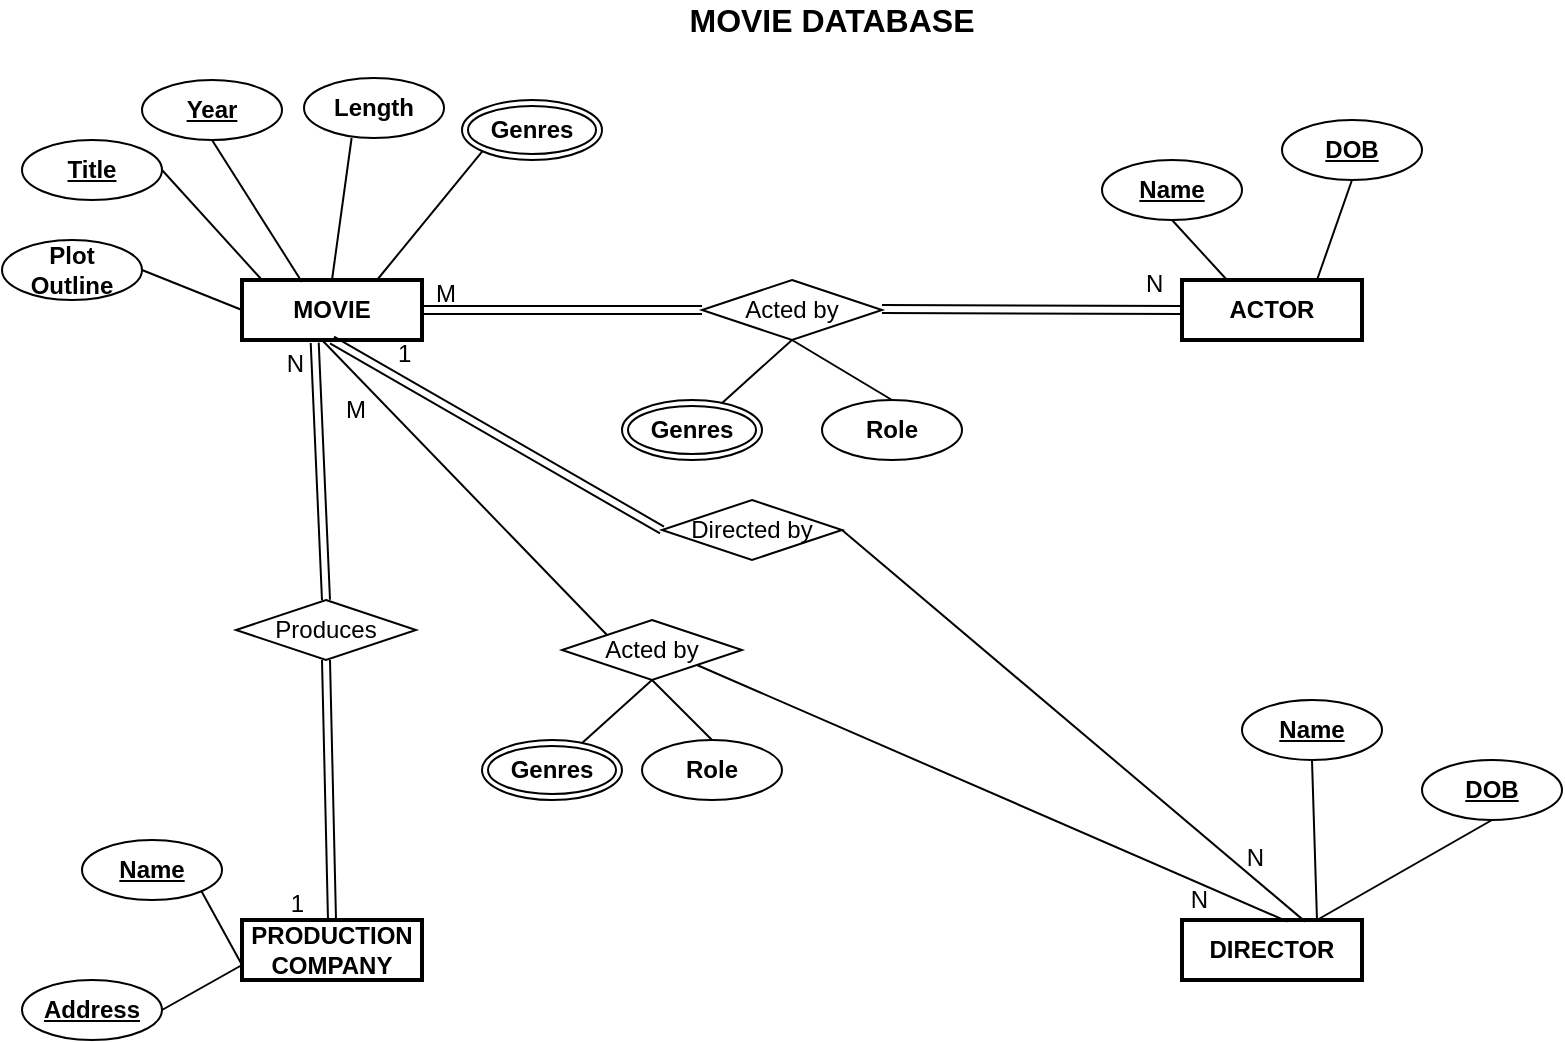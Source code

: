 <mxfile version="14.4.3" type="github">
  <diagram id="Z0x2t-ABKoLhqLF_gDPw" name="Page-1">
    <mxGraphModel dx="1278" dy="1725" grid="1" gridSize="10" guides="1" tooltips="1" connect="1" arrows="1" fold="1" page="1" pageScale="1" pageWidth="827" pageHeight="1169" math="0" shadow="0">
      <root>
        <mxCell id="0" />
        <mxCell id="1" parent="0" />
        <mxCell id="oCjEifJK1wwtSCwdsAz2-1" value="MOVIE" style="whiteSpace=wrap;html=1;align=center;fontStyle=1;strokeWidth=2;" parent="1" vertex="1">
          <mxGeometry x="120" y="130" width="90" height="30" as="geometry" />
        </mxCell>
        <mxCell id="oCjEifJK1wwtSCwdsAz2-2" value="PRODUCTION&lt;br&gt;COMPANY" style="whiteSpace=wrap;html=1;align=center;fontStyle=1;strokeWidth=2;" parent="1" vertex="1">
          <mxGeometry x="120" y="450" width="90" height="30" as="geometry" />
        </mxCell>
        <mxCell id="oCjEifJK1wwtSCwdsAz2-3" value="DIRECTOR" style="whiteSpace=wrap;html=1;align=center;fontStyle=1;strokeWidth=2;" parent="1" vertex="1">
          <mxGeometry x="590" y="450" width="90" height="30" as="geometry" />
        </mxCell>
        <mxCell id="oCjEifJK1wwtSCwdsAz2-4" value="ACTOR" style="whiteSpace=wrap;html=1;align=center;fontStyle=1;strokeWidth=2;" parent="1" vertex="1">
          <mxGeometry x="590" y="130" width="90" height="30" as="geometry" />
        </mxCell>
        <mxCell id="oCjEifJK1wwtSCwdsAz2-5" value="Title" style="ellipse;whiteSpace=wrap;html=1;align=center;fontStyle=5" parent="1" vertex="1">
          <mxGeometry x="10" y="60" width="70" height="30" as="geometry" />
        </mxCell>
        <mxCell id="oCjEifJK1wwtSCwdsAz2-6" value="Year" style="ellipse;whiteSpace=wrap;html=1;align=center;fontStyle=5" parent="1" vertex="1">
          <mxGeometry x="70" y="30" width="70" height="30" as="geometry" />
        </mxCell>
        <mxCell id="oCjEifJK1wwtSCwdsAz2-7" value="Length" style="ellipse;whiteSpace=wrap;html=1;align=center;fontStyle=1" parent="1" vertex="1">
          <mxGeometry x="151" y="29" width="70" height="30" as="geometry" />
        </mxCell>
        <mxCell id="oCjEifJK1wwtSCwdsAz2-9" value="Plot&lt;br&gt;Outline" style="ellipse;whiteSpace=wrap;html=1;align=center;fontStyle=1" parent="1" vertex="1">
          <mxGeometry y="110" width="70" height="30" as="geometry" />
        </mxCell>
        <mxCell id="oCjEifJK1wwtSCwdsAz2-11" value="Name" style="ellipse;whiteSpace=wrap;html=1;align=center;fontStyle=5" parent="1" vertex="1">
          <mxGeometry x="550" y="70" width="70" height="30" as="geometry" />
        </mxCell>
        <mxCell id="oCjEifJK1wwtSCwdsAz2-12" value="DOB" style="ellipse;whiteSpace=wrap;html=1;align=center;fontStyle=5" parent="1" vertex="1">
          <mxGeometry x="640" y="50" width="70" height="30" as="geometry" />
        </mxCell>
        <mxCell id="oCjEifJK1wwtSCwdsAz2-13" value="Role" style="ellipse;whiteSpace=wrap;html=1;align=center;fontStyle=1" parent="1" vertex="1">
          <mxGeometry x="410" y="190" width="70" height="30" as="geometry" />
        </mxCell>
        <mxCell id="oCjEifJK1wwtSCwdsAz2-14" value="Name" style="ellipse;whiteSpace=wrap;html=1;align=center;fontStyle=5" parent="1" vertex="1">
          <mxGeometry x="620" y="340" width="70" height="30" as="geometry" />
        </mxCell>
        <mxCell id="oCjEifJK1wwtSCwdsAz2-15" value="DOB" style="ellipse;whiteSpace=wrap;html=1;align=center;fontStyle=5" parent="1" vertex="1">
          <mxGeometry x="710" y="370" width="70" height="30" as="geometry" />
        </mxCell>
        <mxCell id="oCjEifJK1wwtSCwdsAz2-16" value="Name" style="ellipse;whiteSpace=wrap;html=1;align=center;fontStyle=5" parent="1" vertex="1">
          <mxGeometry x="40" y="410" width="70" height="30" as="geometry" />
        </mxCell>
        <mxCell id="oCjEifJK1wwtSCwdsAz2-17" value="Address" style="ellipse;whiteSpace=wrap;html=1;align=center;fontStyle=5" parent="1" vertex="1">
          <mxGeometry x="10" y="480" width="70" height="30" as="geometry" />
        </mxCell>
        <mxCell id="oCjEifJK1wwtSCwdsAz2-18" value="Acted by" style="shape=rhombus;perimeter=rhombusPerimeter;whiteSpace=wrap;html=1;align=center;" parent="1" vertex="1">
          <mxGeometry x="350" y="130" width="90" height="30" as="geometry" />
        </mxCell>
        <mxCell id="oCjEifJK1wwtSCwdsAz2-19" value="Directed by" style="shape=rhombus;perimeter=rhombusPerimeter;whiteSpace=wrap;html=1;align=center;" parent="1" vertex="1">
          <mxGeometry x="330" y="240" width="90" height="30" as="geometry" />
        </mxCell>
        <mxCell id="oCjEifJK1wwtSCwdsAz2-20" value="" style="endArrow=none;html=1;rounded=0;exitX=0;exitY=0.5;exitDx=0;exitDy=0;entryX=1;entryY=0.5;entryDx=0;entryDy=0;" parent="1" source="oCjEifJK1wwtSCwdsAz2-1" target="oCjEifJK1wwtSCwdsAz2-9" edge="1">
          <mxGeometry relative="1" as="geometry">
            <mxPoint x="330" y="280" as="sourcePoint" />
            <mxPoint x="490" y="280" as="targetPoint" />
          </mxGeometry>
        </mxCell>
        <mxCell id="oCjEifJK1wwtSCwdsAz2-21" value="" style="endArrow=none;html=1;rounded=0;entryX=1;entryY=0.5;entryDx=0;entryDy=0;" parent="1" target="oCjEifJK1wwtSCwdsAz2-5" edge="1">
          <mxGeometry relative="1" as="geometry">
            <mxPoint x="130" y="130" as="sourcePoint" />
            <mxPoint x="80" y="135" as="targetPoint" />
          </mxGeometry>
        </mxCell>
        <mxCell id="oCjEifJK1wwtSCwdsAz2-22" value="" style="endArrow=none;html=1;rounded=0;entryX=0.5;entryY=1;entryDx=0;entryDy=0;exitX=0.333;exitY=0.033;exitDx=0;exitDy=0;exitPerimeter=0;" parent="1" source="oCjEifJK1wwtSCwdsAz2-1" target="oCjEifJK1wwtSCwdsAz2-6" edge="1">
          <mxGeometry relative="1" as="geometry">
            <mxPoint x="151" y="131" as="sourcePoint" />
            <mxPoint x="90" y="85" as="targetPoint" />
          </mxGeometry>
        </mxCell>
        <mxCell id="oCjEifJK1wwtSCwdsAz2-23" value="" style="endArrow=none;html=1;rounded=0;exitX=0.5;exitY=0;exitDx=0;exitDy=0;entryX=0.34;entryY=1;entryDx=0;entryDy=0;entryPerimeter=0;" parent="1" source="oCjEifJK1wwtSCwdsAz2-1" target="oCjEifJK1wwtSCwdsAz2-7" edge="1">
          <mxGeometry relative="1" as="geometry">
            <mxPoint x="152.5" y="140" as="sourcePoint" />
            <mxPoint x="115" y="70" as="targetPoint" />
          </mxGeometry>
        </mxCell>
        <mxCell id="oCjEifJK1wwtSCwdsAz2-24" value="" style="endArrow=none;html=1;rounded=0;exitX=0.75;exitY=0;exitDx=0;exitDy=0;entryX=0;entryY=1;entryDx=0;entryDy=0;" parent="1" source="oCjEifJK1wwtSCwdsAz2-1" edge="1">
          <mxGeometry relative="1" as="geometry">
            <mxPoint x="175" y="140" as="sourcePoint" />
            <mxPoint x="240.251" y="65.607" as="targetPoint" />
          </mxGeometry>
        </mxCell>
        <mxCell id="oCjEifJK1wwtSCwdsAz2-25" value="" style="endArrow=none;html=1;rounded=0;exitX=0.5;exitY=1;exitDx=0;exitDy=0;entryX=0.25;entryY=0;entryDx=0;entryDy=0;" parent="1" source="oCjEifJK1wwtSCwdsAz2-11" target="oCjEifJK1wwtSCwdsAz2-4" edge="1">
          <mxGeometry relative="1" as="geometry">
            <mxPoint x="197.5" y="140" as="sourcePoint" />
            <mxPoint x="250.251" y="75.607" as="targetPoint" />
          </mxGeometry>
        </mxCell>
        <mxCell id="oCjEifJK1wwtSCwdsAz2-26" value="" style="endArrow=none;html=1;rounded=0;exitX=0.5;exitY=1;exitDx=0;exitDy=0;entryX=0.75;entryY=0;entryDx=0;entryDy=0;" parent="1" source="oCjEifJK1wwtSCwdsAz2-12" target="oCjEifJK1wwtSCwdsAz2-4" edge="1">
          <mxGeometry relative="1" as="geometry">
            <mxPoint x="595" y="110" as="sourcePoint" />
            <mxPoint x="622.5" y="140" as="targetPoint" />
          </mxGeometry>
        </mxCell>
        <mxCell id="oCjEifJK1wwtSCwdsAz2-27" value="" style="shape=link;html=1;rounded=0;exitX=1;exitY=0.5;exitDx=0;exitDy=0;entryX=0;entryY=0.5;entryDx=0;entryDy=0;" parent="1" source="oCjEifJK1wwtSCwdsAz2-1" target="oCjEifJK1wwtSCwdsAz2-18" edge="1">
          <mxGeometry relative="1" as="geometry">
            <mxPoint x="330" y="280" as="sourcePoint" />
            <mxPoint x="490" y="280" as="targetPoint" />
          </mxGeometry>
        </mxCell>
        <mxCell id="oCjEifJK1wwtSCwdsAz2-28" value="M" style="resizable=0;html=1;align=left;verticalAlign=bottom;" parent="oCjEifJK1wwtSCwdsAz2-27" connectable="0" vertex="1">
          <mxGeometry x="-1" relative="1" as="geometry">
            <mxPoint x="5" as="offset" />
          </mxGeometry>
        </mxCell>
        <mxCell id="oCjEifJK1wwtSCwdsAz2-35" value="" style="shape=link;html=1;rounded=0;exitX=0.5;exitY=1;exitDx=0;exitDy=0;entryX=0;entryY=0.5;entryDx=0;entryDy=0;" parent="1" source="oCjEifJK1wwtSCwdsAz2-1" target="oCjEifJK1wwtSCwdsAz2-19" edge="1">
          <mxGeometry relative="1" as="geometry">
            <mxPoint x="180" y="175" as="sourcePoint" />
            <mxPoint x="335" y="290" as="targetPoint" />
          </mxGeometry>
        </mxCell>
        <mxCell id="oCjEifJK1wwtSCwdsAz2-36" value="1" style="resizable=0;html=1;align=left;verticalAlign=bottom;" parent="oCjEifJK1wwtSCwdsAz2-35" connectable="0" vertex="1">
          <mxGeometry x="-1" relative="1" as="geometry">
            <mxPoint x="31" y="15" as="offset" />
          </mxGeometry>
        </mxCell>
        <mxCell id="oCjEifJK1wwtSCwdsAz2-41" value="" style="endArrow=none;html=1;rounded=0;exitX=1;exitY=0.5;exitDx=0;exitDy=0;entryX=0.684;entryY=0.027;entryDx=0;entryDy=0;entryPerimeter=0;" parent="1" source="oCjEifJK1wwtSCwdsAz2-19" target="oCjEifJK1wwtSCwdsAz2-3" edge="1">
          <mxGeometry relative="1" as="geometry">
            <mxPoint x="450" y="155" as="sourcePoint" />
            <mxPoint x="640" y="450" as="targetPoint" />
          </mxGeometry>
        </mxCell>
        <mxCell id="oCjEifJK1wwtSCwdsAz2-42" value="N" style="resizable=0;html=1;align=right;verticalAlign=bottom;" parent="oCjEifJK1wwtSCwdsAz2-41" connectable="0" vertex="1">
          <mxGeometry x="1" relative="1" as="geometry">
            <mxPoint x="-20.19" y="-23.16" as="offset" />
          </mxGeometry>
        </mxCell>
        <mxCell id="oCjEifJK1wwtSCwdsAz2-43" value="" style="endArrow=none;html=1;rounded=0;entryX=0.5;entryY=1;entryDx=0;entryDy=0;" parent="1" source="BDHelyDisq8qAxo0rcKa-5" target="oCjEifJK1wwtSCwdsAz2-18" edge="1">
          <mxGeometry relative="1" as="geometry">
            <mxPoint x="349.749" y="184.393" as="sourcePoint" />
            <mxPoint x="490" y="280" as="targetPoint" />
          </mxGeometry>
        </mxCell>
        <mxCell id="oCjEifJK1wwtSCwdsAz2-44" value="" style="endArrow=none;html=1;rounded=0;exitX=0.5;exitY=0;exitDx=0;exitDy=0;entryX=0.5;entryY=1;entryDx=0;entryDy=0;" parent="1" source="oCjEifJK1wwtSCwdsAz2-13" target="oCjEifJK1wwtSCwdsAz2-18" edge="1">
          <mxGeometry relative="1" as="geometry">
            <mxPoint x="359.749" y="194.393" as="sourcePoint" />
            <mxPoint x="405" y="170" as="targetPoint" />
          </mxGeometry>
        </mxCell>
        <mxCell id="oCjEifJK1wwtSCwdsAz2-45" value="" style="endArrow=none;html=1;rounded=0;exitX=0.5;exitY=1;exitDx=0;exitDy=0;entryX=0.75;entryY=0;entryDx=0;entryDy=0;" parent="1" source="oCjEifJK1wwtSCwdsAz2-14" edge="1" target="oCjEifJK1wwtSCwdsAz2-3">
          <mxGeometry relative="1" as="geometry">
            <mxPoint x="330" y="280" as="sourcePoint" />
            <mxPoint x="610" y="450" as="targetPoint" />
          </mxGeometry>
        </mxCell>
        <mxCell id="oCjEifJK1wwtSCwdsAz2-46" value="" style="endArrow=none;html=1;rounded=0;exitX=0.5;exitY=1;exitDx=0;exitDy=0;entryX=0.75;entryY=0;entryDx=0;entryDy=0;" parent="1" source="oCjEifJK1wwtSCwdsAz2-15" target="oCjEifJK1wwtSCwdsAz2-3" edge="1">
          <mxGeometry relative="1" as="geometry">
            <mxPoint x="600" y="420" as="sourcePoint" />
            <mxPoint x="650" y="450" as="targetPoint" />
          </mxGeometry>
        </mxCell>
        <mxCell id="oCjEifJK1wwtSCwdsAz2-47" value="" style="endArrow=none;html=1;rounded=0;exitX=1;exitY=1;exitDx=0;exitDy=0;entryX=0;entryY=0.75;entryDx=0;entryDy=0;" parent="1" source="oCjEifJK1wwtSCwdsAz2-16" target="oCjEifJK1wwtSCwdsAz2-2" edge="1">
          <mxGeometry relative="1" as="geometry">
            <mxPoint x="330" y="280" as="sourcePoint" />
            <mxPoint x="490" y="280" as="targetPoint" />
          </mxGeometry>
        </mxCell>
        <mxCell id="oCjEifJK1wwtSCwdsAz2-48" value="" style="endArrow=none;html=1;rounded=0;exitX=1;exitY=0.5;exitDx=0;exitDy=0;entryX=0;entryY=0.75;entryDx=0;entryDy=0;" parent="1" source="oCjEifJK1wwtSCwdsAz2-17" target="oCjEifJK1wwtSCwdsAz2-2" edge="1">
          <mxGeometry relative="1" as="geometry">
            <mxPoint x="109.749" y="445.607" as="sourcePoint" />
            <mxPoint x="130" y="482.5" as="targetPoint" />
          </mxGeometry>
        </mxCell>
        <mxCell id="oCjEifJK1wwtSCwdsAz2-49" value="Produces" style="shape=rhombus;perimeter=rhombusPerimeter;whiteSpace=wrap;html=1;align=center;" parent="1" vertex="1">
          <mxGeometry x="117" y="290" width="90" height="30" as="geometry" />
        </mxCell>
        <mxCell id="oCjEifJK1wwtSCwdsAz2-50" value="" style="shape=link;html=1;rounded=0;exitX=0.5;exitY=0;exitDx=0;exitDy=0;entryX=0.404;entryY=1.047;entryDx=0;entryDy=0;entryPerimeter=0;" parent="1" source="oCjEifJK1wwtSCwdsAz2-49" target="oCjEifJK1wwtSCwdsAz2-1" edge="1">
          <mxGeometry relative="1" as="geometry">
            <mxPoint x="330" y="280" as="sourcePoint" />
            <mxPoint x="490" y="280" as="targetPoint" />
          </mxGeometry>
        </mxCell>
        <mxCell id="oCjEifJK1wwtSCwdsAz2-51" value="N" style="resizable=0;html=1;align=right;verticalAlign=bottom;" parent="oCjEifJK1wwtSCwdsAz2-50" connectable="0" vertex="1">
          <mxGeometry x="1" relative="1" as="geometry">
            <mxPoint x="-5.35" y="18.71" as="offset" />
          </mxGeometry>
        </mxCell>
        <mxCell id="oCjEifJK1wwtSCwdsAz2-54" value="" style="endArrow=none;html=1;rounded=0;entryX=0.587;entryY=0.027;entryDx=0;entryDy=0;exitX=1;exitY=1;exitDx=0;exitDy=0;entryPerimeter=0;" parent="1" source="BDHelyDisq8qAxo0rcKa-2" target="oCjEifJK1wwtSCwdsAz2-3" edge="1">
          <mxGeometry relative="1" as="geometry">
            <mxPoint x="330" y="330" as="sourcePoint" />
            <mxPoint x="490" y="280" as="targetPoint" />
          </mxGeometry>
        </mxCell>
        <mxCell id="oCjEifJK1wwtSCwdsAz2-55" value="" style="resizable=0;html=1;align=left;verticalAlign=bottom;" parent="1" connectable="0" vertex="1">
          <mxGeometry x="190" y="193" as="geometry">
            <mxPoint x="446" y="247" as="offset" />
          </mxGeometry>
        </mxCell>
        <mxCell id="oCjEifJK1wwtSCwdsAz2-56" value="&lt;b style=&quot;font-size: 16px;&quot;&gt;MOVIE DATABASE&lt;/b&gt;" style="text;html=1;strokeColor=none;fillColor=none;align=center;verticalAlign=middle;whiteSpace=wrap;rounded=0;fontSize=16;" parent="1" vertex="1">
          <mxGeometry x="340" y="-10" width="150" height="20" as="geometry" />
        </mxCell>
        <mxCell id="BDHelyDisq8qAxo0rcKa-1" value="&lt;span style=&quot;font-weight: 700&quot;&gt;Genres&lt;/span&gt;" style="ellipse;shape=doubleEllipse;margin=3;whiteSpace=wrap;html=1;align=center;" vertex="1" parent="1">
          <mxGeometry x="230" y="40" width="70" height="30" as="geometry" />
        </mxCell>
        <mxCell id="BDHelyDisq8qAxo0rcKa-2" value="Acted by" style="shape=rhombus;perimeter=rhombusPerimeter;whiteSpace=wrap;html=1;align=center;" vertex="1" parent="1">
          <mxGeometry x="280" y="300" width="90" height="30" as="geometry" />
        </mxCell>
        <mxCell id="BDHelyDisq8qAxo0rcKa-3" value="" style="endArrow=none;html=1;rounded=0;entryX=0;entryY=0;entryDx=0;entryDy=0;" edge="1" parent="1" target="BDHelyDisq8qAxo0rcKa-2">
          <mxGeometry relative="1" as="geometry">
            <mxPoint x="160" y="160" as="sourcePoint" />
            <mxPoint x="600" y="155" as="targetPoint" />
          </mxGeometry>
        </mxCell>
        <mxCell id="BDHelyDisq8qAxo0rcKa-4" value="M" style="resizable=0;html=1;align=right;verticalAlign=bottom;" connectable="0" vertex="1" parent="BDHelyDisq8qAxo0rcKa-3">
          <mxGeometry x="1" relative="1" as="geometry">
            <mxPoint x="-119.44" y="-104.43" as="offset" />
          </mxGeometry>
        </mxCell>
        <mxCell id="BDHelyDisq8qAxo0rcKa-5" value="&lt;span style=&quot;font-weight: 700&quot;&gt;Genres&lt;/span&gt;" style="ellipse;shape=doubleEllipse;margin=3;whiteSpace=wrap;html=1;align=center;" vertex="1" parent="1">
          <mxGeometry x="310" y="190" width="70" height="30" as="geometry" />
        </mxCell>
        <mxCell id="BDHelyDisq8qAxo0rcKa-8" value="Role" style="ellipse;whiteSpace=wrap;html=1;align=center;fontStyle=1" vertex="1" parent="1">
          <mxGeometry x="320" y="360" width="70" height="30" as="geometry" />
        </mxCell>
        <mxCell id="BDHelyDisq8qAxo0rcKa-9" value="" style="endArrow=none;html=1;rounded=0;entryX=0.5;entryY=1;entryDx=0;entryDy=0;" edge="1" parent="1" source="BDHelyDisq8qAxo0rcKa-11">
          <mxGeometry relative="1" as="geometry">
            <mxPoint x="279.749" y="354.393" as="sourcePoint" />
            <mxPoint x="325" y="330" as="targetPoint" />
          </mxGeometry>
        </mxCell>
        <mxCell id="BDHelyDisq8qAxo0rcKa-10" value="" style="endArrow=none;html=1;rounded=0;exitX=0.5;exitY=0;exitDx=0;exitDy=0;entryX=0.5;entryY=1;entryDx=0;entryDy=0;" edge="1" parent="1" source="BDHelyDisq8qAxo0rcKa-8">
          <mxGeometry relative="1" as="geometry">
            <mxPoint x="289.749" y="364.393" as="sourcePoint" />
            <mxPoint x="325" y="330" as="targetPoint" />
          </mxGeometry>
        </mxCell>
        <mxCell id="BDHelyDisq8qAxo0rcKa-11" value="&lt;span style=&quot;font-weight: 700&quot;&gt;Genres&lt;/span&gt;" style="ellipse;shape=doubleEllipse;margin=3;whiteSpace=wrap;html=1;align=center;" vertex="1" parent="1">
          <mxGeometry x="240" y="360" width="70" height="30" as="geometry" />
        </mxCell>
        <mxCell id="BDHelyDisq8qAxo0rcKa-12" value="" style="shape=link;html=1;rounded=0;exitX=1;exitY=0.5;exitDx=0;exitDy=0;entryX=0;entryY=0.5;entryDx=0;entryDy=0;" edge="1" parent="1" target="oCjEifJK1wwtSCwdsAz2-4">
          <mxGeometry relative="1" as="geometry">
            <mxPoint x="440" y="144.5" as="sourcePoint" />
            <mxPoint x="580" y="144.5" as="targetPoint" />
          </mxGeometry>
        </mxCell>
        <mxCell id="BDHelyDisq8qAxo0rcKa-13" value="N" style="resizable=0;html=1;align=left;verticalAlign=bottom;" connectable="0" vertex="1" parent="BDHelyDisq8qAxo0rcKa-12">
          <mxGeometry x="-1" relative="1" as="geometry">
            <mxPoint x="130" y="-4.5" as="offset" />
          </mxGeometry>
        </mxCell>
        <mxCell id="BDHelyDisq8qAxo0rcKa-14" value="N" style="resizable=0;html=1;align=right;verticalAlign=bottom;" connectable="0" vertex="1" parent="1">
          <mxGeometry x="641.178" y="440.487" as="geometry">
            <mxPoint x="-38" y="8" as="offset" />
          </mxGeometry>
        </mxCell>
        <mxCell id="BDHelyDisq8qAxo0rcKa-16" value="" style="shape=link;html=1;rounded=0;exitX=0.5;exitY=0;exitDx=0;exitDy=0;entryX=0.5;entryY=1;entryDx=0;entryDy=0;" edge="1" parent="1" source="oCjEifJK1wwtSCwdsAz2-2" target="oCjEifJK1wwtSCwdsAz2-49">
          <mxGeometry relative="1" as="geometry">
            <mxPoint x="169.32" y="450" as="sourcePoint" />
            <mxPoint x="160" y="321" as="targetPoint" />
          </mxGeometry>
        </mxCell>
        <mxCell id="BDHelyDisq8qAxo0rcKa-17" value="1" style="resizable=0;html=1;align=right;verticalAlign=bottom;" connectable="0" vertex="1" parent="BDHelyDisq8qAxo0rcKa-16">
          <mxGeometry x="1" relative="1" as="geometry">
            <mxPoint x="-11" y="129.97" as="offset" />
          </mxGeometry>
        </mxCell>
      </root>
    </mxGraphModel>
  </diagram>
</mxfile>
